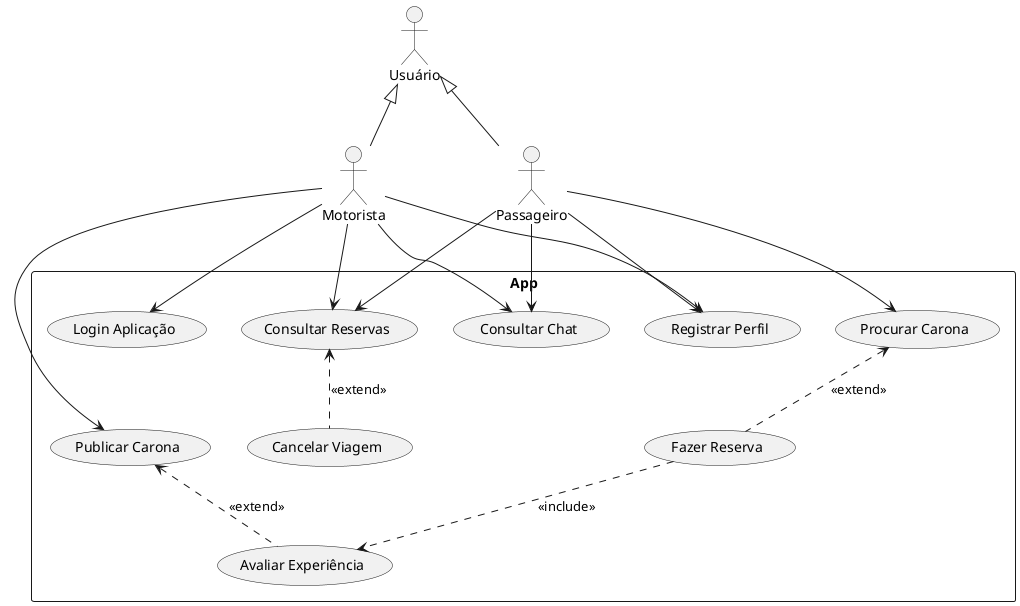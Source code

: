 @startuml
skinparam packageStyle rectangle

actor Usuário as user
actor Motorista as driver
actor Passageiro as passenger

user <|-- driver
user <|-- passenger

rectangle "App" {
  
    usecase "Publicar Carona" as publicate
    usecase "Fazer Reserva" as interest
    usecase "Avaliar Experiência" as rateExp
    usecase "Procurar Carona" as search
    usecase "Cancelar Viagem" as cancel
    usecase "Registrar Perfil" as register
    usecase "Login Aplicação" as login
    usecase "Consultar Chat" as talk
    usecase "Consultar Reservas" as consult


    search <.. interest  : <<extend>>
    consult <.. cancel  : <<extend>>
    publicate <.. rateExp  : <<extend>>
    interest ..> rateExp  : <<include>>


    driver --> publicate
    driver --> register
    driver --> login
    driver --> talk
    driver --> consult



    passenger --> register
    passenger --> search
    passenger --> talk
    passenger --> consult

}
@enduml

